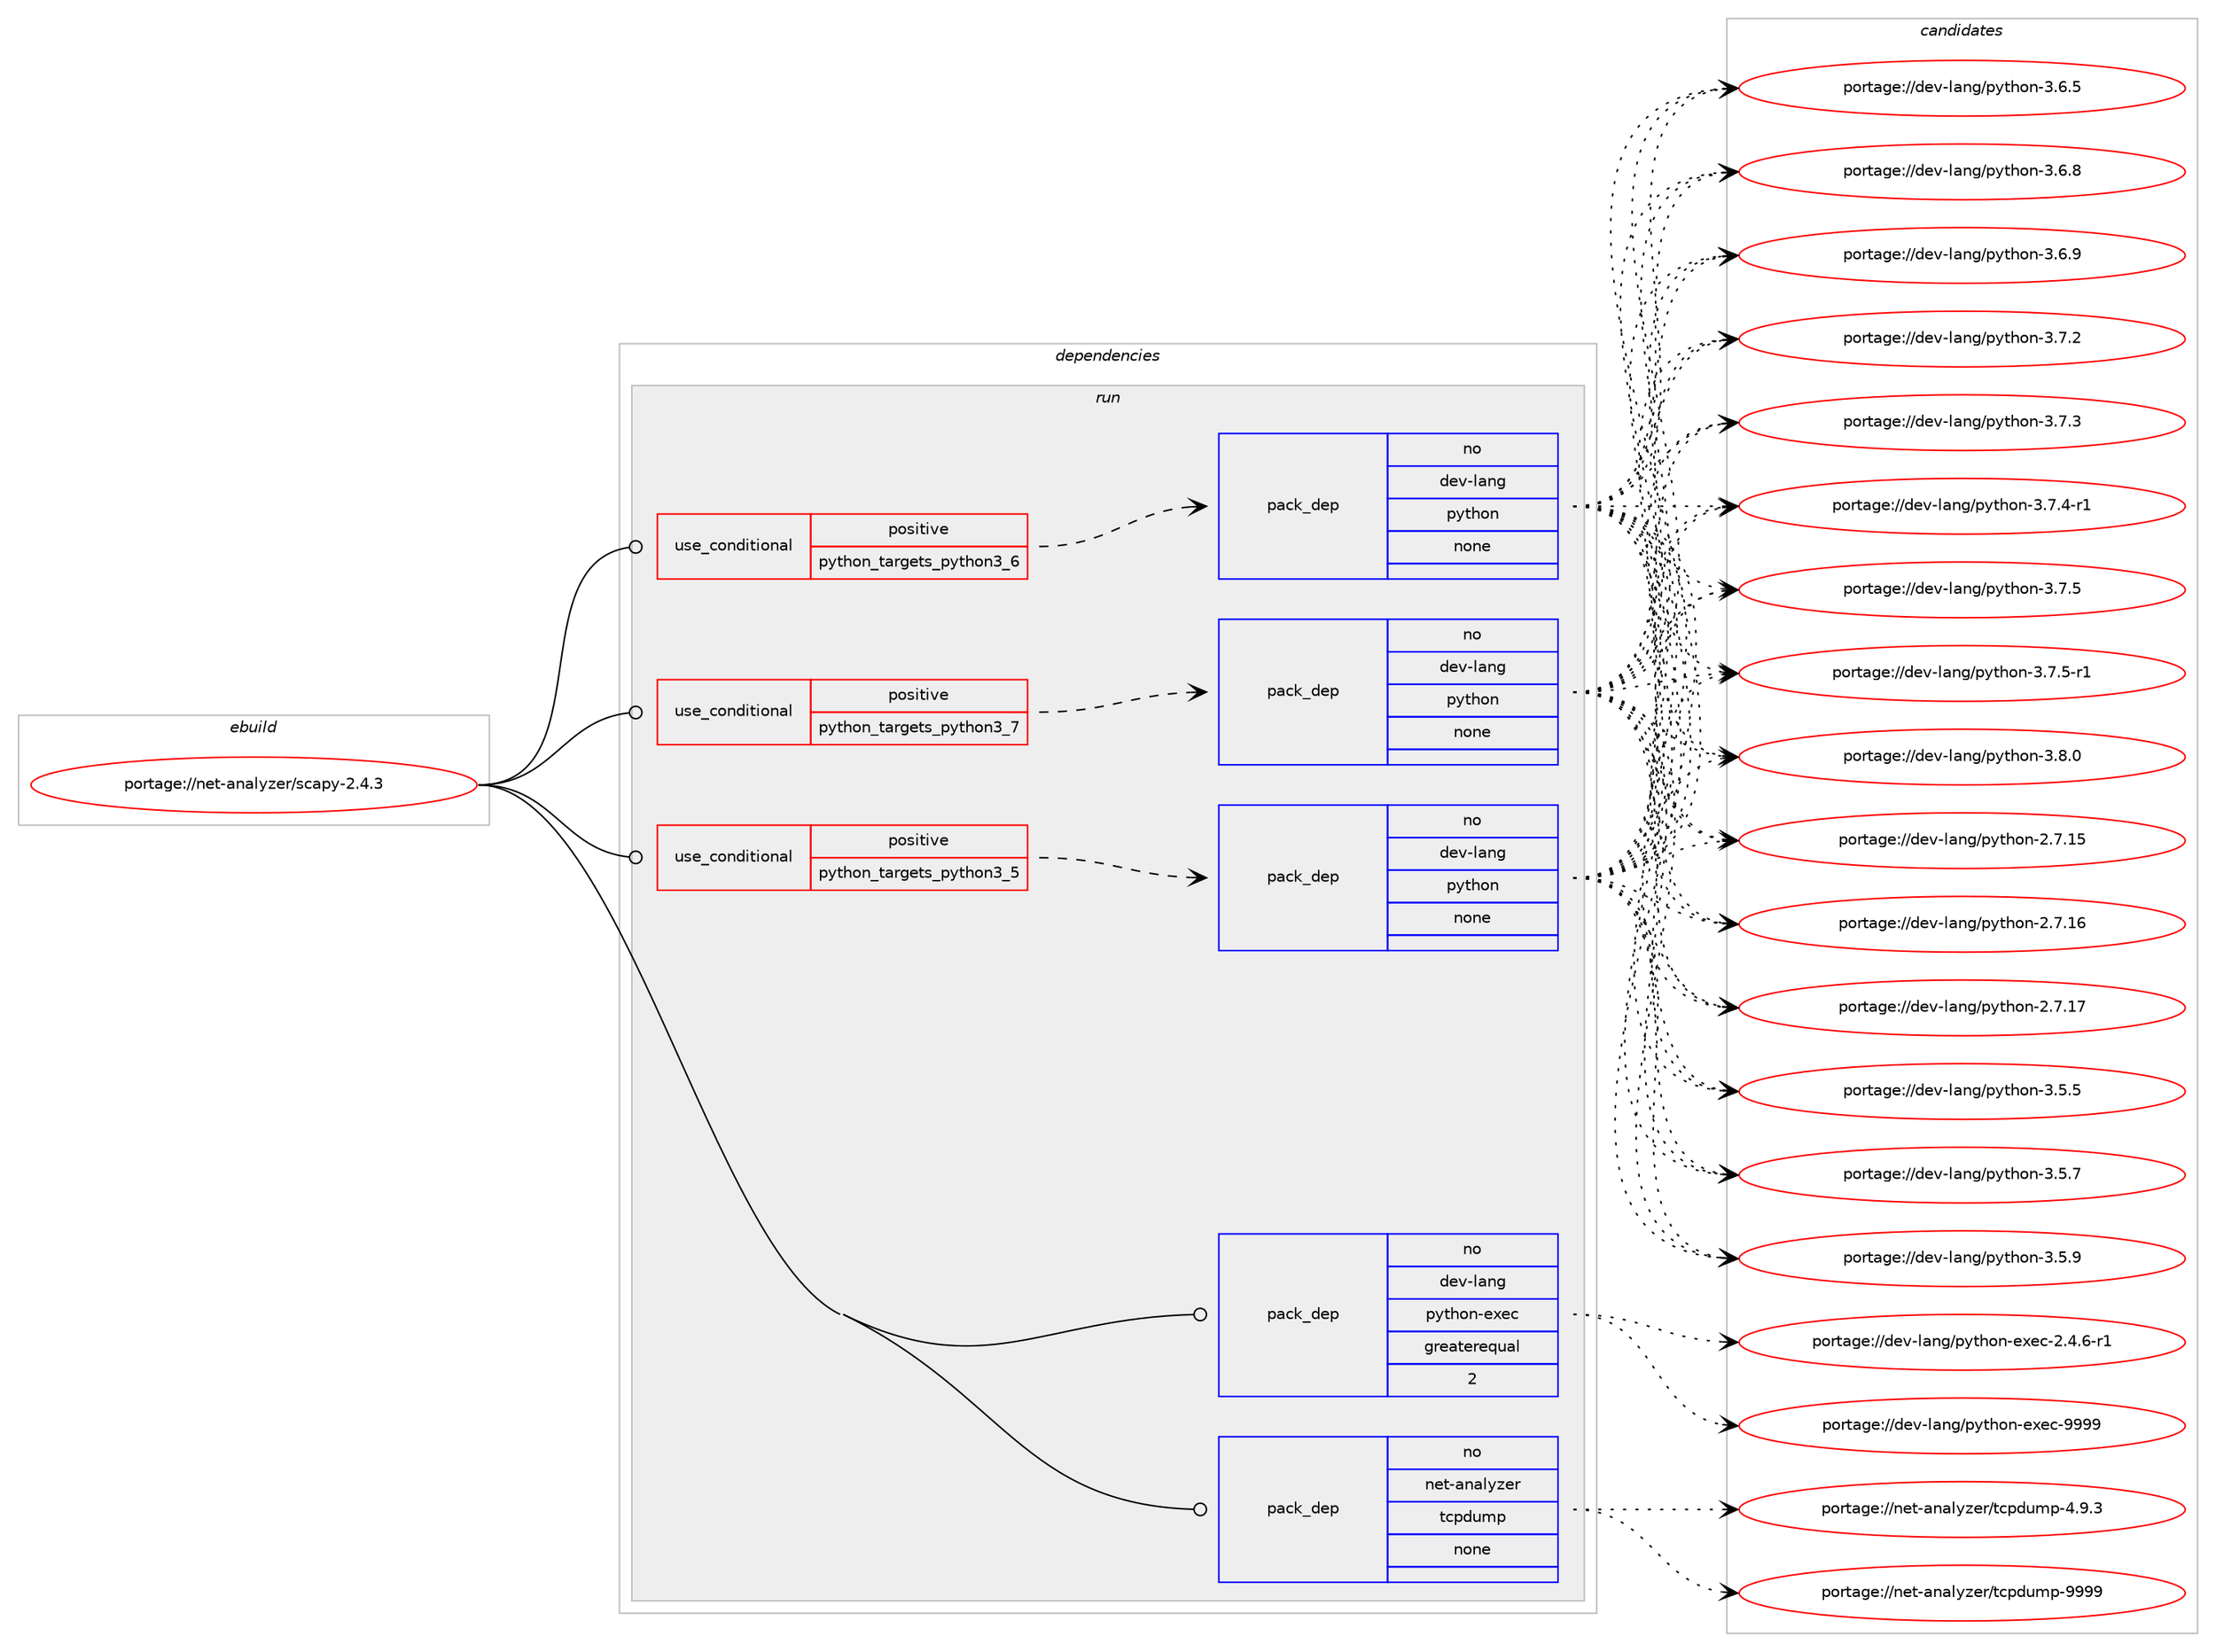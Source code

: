 digraph prolog {

# *************
# Graph options
# *************

newrank=true;
concentrate=true;
compound=true;
graph [rankdir=LR,fontname=Helvetica,fontsize=10,ranksep=1.5];#, ranksep=2.5, nodesep=0.2];
edge  [arrowhead=vee];
node  [fontname=Helvetica,fontsize=10];

# **********
# The ebuild
# **********

subgraph cluster_leftcol {
color=gray;
rank=same;
label=<<i>ebuild</i>>;
id [label="portage://net-analyzer/scapy-2.4.3", color=red, width=4, href="../net-analyzer/scapy-2.4.3.svg"];
}

# ****************
# The dependencies
# ****************

subgraph cluster_midcol {
color=gray;
label=<<i>dependencies</i>>;
subgraph cluster_compile {
fillcolor="#eeeeee";
style=filled;
label=<<i>compile</i>>;
}
subgraph cluster_compileandrun {
fillcolor="#eeeeee";
style=filled;
label=<<i>compile and run</i>>;
}
subgraph cluster_run {
fillcolor="#eeeeee";
style=filled;
label=<<i>run</i>>;
subgraph cond86901 {
dependency348568 [label=<<TABLE BORDER="0" CELLBORDER="1" CELLSPACING="0" CELLPADDING="4"><TR><TD ROWSPAN="3" CELLPADDING="10">use_conditional</TD></TR><TR><TD>positive</TD></TR><TR><TD>python_targets_python3_5</TD></TR></TABLE>>, shape=none, color=red];
subgraph pack255925 {
dependency348569 [label=<<TABLE BORDER="0" CELLBORDER="1" CELLSPACING="0" CELLPADDING="4" WIDTH="220"><TR><TD ROWSPAN="6" CELLPADDING="30">pack_dep</TD></TR><TR><TD WIDTH="110">no</TD></TR><TR><TD>dev-lang</TD></TR><TR><TD>python</TD></TR><TR><TD>none</TD></TR><TR><TD></TD></TR></TABLE>>, shape=none, color=blue];
}
dependency348568:e -> dependency348569:w [weight=20,style="dashed",arrowhead="vee"];
}
id:e -> dependency348568:w [weight=20,style="solid",arrowhead="odot"];
subgraph cond86902 {
dependency348570 [label=<<TABLE BORDER="0" CELLBORDER="1" CELLSPACING="0" CELLPADDING="4"><TR><TD ROWSPAN="3" CELLPADDING="10">use_conditional</TD></TR><TR><TD>positive</TD></TR><TR><TD>python_targets_python3_6</TD></TR></TABLE>>, shape=none, color=red];
subgraph pack255926 {
dependency348571 [label=<<TABLE BORDER="0" CELLBORDER="1" CELLSPACING="0" CELLPADDING="4" WIDTH="220"><TR><TD ROWSPAN="6" CELLPADDING="30">pack_dep</TD></TR><TR><TD WIDTH="110">no</TD></TR><TR><TD>dev-lang</TD></TR><TR><TD>python</TD></TR><TR><TD>none</TD></TR><TR><TD></TD></TR></TABLE>>, shape=none, color=blue];
}
dependency348570:e -> dependency348571:w [weight=20,style="dashed",arrowhead="vee"];
}
id:e -> dependency348570:w [weight=20,style="solid",arrowhead="odot"];
subgraph cond86903 {
dependency348572 [label=<<TABLE BORDER="0" CELLBORDER="1" CELLSPACING="0" CELLPADDING="4"><TR><TD ROWSPAN="3" CELLPADDING="10">use_conditional</TD></TR><TR><TD>positive</TD></TR><TR><TD>python_targets_python3_7</TD></TR></TABLE>>, shape=none, color=red];
subgraph pack255927 {
dependency348573 [label=<<TABLE BORDER="0" CELLBORDER="1" CELLSPACING="0" CELLPADDING="4" WIDTH="220"><TR><TD ROWSPAN="6" CELLPADDING="30">pack_dep</TD></TR><TR><TD WIDTH="110">no</TD></TR><TR><TD>dev-lang</TD></TR><TR><TD>python</TD></TR><TR><TD>none</TD></TR><TR><TD></TD></TR></TABLE>>, shape=none, color=blue];
}
dependency348572:e -> dependency348573:w [weight=20,style="dashed",arrowhead="vee"];
}
id:e -> dependency348572:w [weight=20,style="solid",arrowhead="odot"];
subgraph pack255928 {
dependency348574 [label=<<TABLE BORDER="0" CELLBORDER="1" CELLSPACING="0" CELLPADDING="4" WIDTH="220"><TR><TD ROWSPAN="6" CELLPADDING="30">pack_dep</TD></TR><TR><TD WIDTH="110">no</TD></TR><TR><TD>dev-lang</TD></TR><TR><TD>python-exec</TD></TR><TR><TD>greaterequal</TD></TR><TR><TD>2</TD></TR></TABLE>>, shape=none, color=blue];
}
id:e -> dependency348574:w [weight=20,style="solid",arrowhead="odot"];
subgraph pack255929 {
dependency348575 [label=<<TABLE BORDER="0" CELLBORDER="1" CELLSPACING="0" CELLPADDING="4" WIDTH="220"><TR><TD ROWSPAN="6" CELLPADDING="30">pack_dep</TD></TR><TR><TD WIDTH="110">no</TD></TR><TR><TD>net-analyzer</TD></TR><TR><TD>tcpdump</TD></TR><TR><TD>none</TD></TR><TR><TD></TD></TR></TABLE>>, shape=none, color=blue];
}
id:e -> dependency348575:w [weight=20,style="solid",arrowhead="odot"];
}
}

# **************
# The candidates
# **************

subgraph cluster_choices {
rank=same;
color=gray;
label=<<i>candidates</i>>;

subgraph choice255925 {
color=black;
nodesep=1;
choiceportage10010111845108971101034711212111610411111045504655464953 [label="portage://dev-lang/python-2.7.15", color=red, width=4,href="../dev-lang/python-2.7.15.svg"];
choiceportage10010111845108971101034711212111610411111045504655464954 [label="portage://dev-lang/python-2.7.16", color=red, width=4,href="../dev-lang/python-2.7.16.svg"];
choiceportage10010111845108971101034711212111610411111045504655464955 [label="portage://dev-lang/python-2.7.17", color=red, width=4,href="../dev-lang/python-2.7.17.svg"];
choiceportage100101118451089711010347112121116104111110455146534653 [label="portage://dev-lang/python-3.5.5", color=red, width=4,href="../dev-lang/python-3.5.5.svg"];
choiceportage100101118451089711010347112121116104111110455146534655 [label="portage://dev-lang/python-3.5.7", color=red, width=4,href="../dev-lang/python-3.5.7.svg"];
choiceportage100101118451089711010347112121116104111110455146534657 [label="portage://dev-lang/python-3.5.9", color=red, width=4,href="../dev-lang/python-3.5.9.svg"];
choiceportage100101118451089711010347112121116104111110455146544653 [label="portage://dev-lang/python-3.6.5", color=red, width=4,href="../dev-lang/python-3.6.5.svg"];
choiceportage100101118451089711010347112121116104111110455146544656 [label="portage://dev-lang/python-3.6.8", color=red, width=4,href="../dev-lang/python-3.6.8.svg"];
choiceportage100101118451089711010347112121116104111110455146544657 [label="portage://dev-lang/python-3.6.9", color=red, width=4,href="../dev-lang/python-3.6.9.svg"];
choiceportage100101118451089711010347112121116104111110455146554650 [label="portage://dev-lang/python-3.7.2", color=red, width=4,href="../dev-lang/python-3.7.2.svg"];
choiceportage100101118451089711010347112121116104111110455146554651 [label="portage://dev-lang/python-3.7.3", color=red, width=4,href="../dev-lang/python-3.7.3.svg"];
choiceportage1001011184510897110103471121211161041111104551465546524511449 [label="portage://dev-lang/python-3.7.4-r1", color=red, width=4,href="../dev-lang/python-3.7.4-r1.svg"];
choiceportage100101118451089711010347112121116104111110455146554653 [label="portage://dev-lang/python-3.7.5", color=red, width=4,href="../dev-lang/python-3.7.5.svg"];
choiceportage1001011184510897110103471121211161041111104551465546534511449 [label="portage://dev-lang/python-3.7.5-r1", color=red, width=4,href="../dev-lang/python-3.7.5-r1.svg"];
choiceportage100101118451089711010347112121116104111110455146564648 [label="portage://dev-lang/python-3.8.0", color=red, width=4,href="../dev-lang/python-3.8.0.svg"];
dependency348569:e -> choiceportage10010111845108971101034711212111610411111045504655464953:w [style=dotted,weight="100"];
dependency348569:e -> choiceportage10010111845108971101034711212111610411111045504655464954:w [style=dotted,weight="100"];
dependency348569:e -> choiceportage10010111845108971101034711212111610411111045504655464955:w [style=dotted,weight="100"];
dependency348569:e -> choiceportage100101118451089711010347112121116104111110455146534653:w [style=dotted,weight="100"];
dependency348569:e -> choiceportage100101118451089711010347112121116104111110455146534655:w [style=dotted,weight="100"];
dependency348569:e -> choiceportage100101118451089711010347112121116104111110455146534657:w [style=dotted,weight="100"];
dependency348569:e -> choiceportage100101118451089711010347112121116104111110455146544653:w [style=dotted,weight="100"];
dependency348569:e -> choiceportage100101118451089711010347112121116104111110455146544656:w [style=dotted,weight="100"];
dependency348569:e -> choiceportage100101118451089711010347112121116104111110455146544657:w [style=dotted,weight="100"];
dependency348569:e -> choiceportage100101118451089711010347112121116104111110455146554650:w [style=dotted,weight="100"];
dependency348569:e -> choiceportage100101118451089711010347112121116104111110455146554651:w [style=dotted,weight="100"];
dependency348569:e -> choiceportage1001011184510897110103471121211161041111104551465546524511449:w [style=dotted,weight="100"];
dependency348569:e -> choiceportage100101118451089711010347112121116104111110455146554653:w [style=dotted,weight="100"];
dependency348569:e -> choiceportage1001011184510897110103471121211161041111104551465546534511449:w [style=dotted,weight="100"];
dependency348569:e -> choiceportage100101118451089711010347112121116104111110455146564648:w [style=dotted,weight="100"];
}
subgraph choice255926 {
color=black;
nodesep=1;
choiceportage10010111845108971101034711212111610411111045504655464953 [label="portage://dev-lang/python-2.7.15", color=red, width=4,href="../dev-lang/python-2.7.15.svg"];
choiceportage10010111845108971101034711212111610411111045504655464954 [label="portage://dev-lang/python-2.7.16", color=red, width=4,href="../dev-lang/python-2.7.16.svg"];
choiceportage10010111845108971101034711212111610411111045504655464955 [label="portage://dev-lang/python-2.7.17", color=red, width=4,href="../dev-lang/python-2.7.17.svg"];
choiceportage100101118451089711010347112121116104111110455146534653 [label="portage://dev-lang/python-3.5.5", color=red, width=4,href="../dev-lang/python-3.5.5.svg"];
choiceportage100101118451089711010347112121116104111110455146534655 [label="portage://dev-lang/python-3.5.7", color=red, width=4,href="../dev-lang/python-3.5.7.svg"];
choiceportage100101118451089711010347112121116104111110455146534657 [label="portage://dev-lang/python-3.5.9", color=red, width=4,href="../dev-lang/python-3.5.9.svg"];
choiceportage100101118451089711010347112121116104111110455146544653 [label="portage://dev-lang/python-3.6.5", color=red, width=4,href="../dev-lang/python-3.6.5.svg"];
choiceportage100101118451089711010347112121116104111110455146544656 [label="portage://dev-lang/python-3.6.8", color=red, width=4,href="../dev-lang/python-3.6.8.svg"];
choiceportage100101118451089711010347112121116104111110455146544657 [label="portage://dev-lang/python-3.6.9", color=red, width=4,href="../dev-lang/python-3.6.9.svg"];
choiceportage100101118451089711010347112121116104111110455146554650 [label="portage://dev-lang/python-3.7.2", color=red, width=4,href="../dev-lang/python-3.7.2.svg"];
choiceportage100101118451089711010347112121116104111110455146554651 [label="portage://dev-lang/python-3.7.3", color=red, width=4,href="../dev-lang/python-3.7.3.svg"];
choiceportage1001011184510897110103471121211161041111104551465546524511449 [label="portage://dev-lang/python-3.7.4-r1", color=red, width=4,href="../dev-lang/python-3.7.4-r1.svg"];
choiceportage100101118451089711010347112121116104111110455146554653 [label="portage://dev-lang/python-3.7.5", color=red, width=4,href="../dev-lang/python-3.7.5.svg"];
choiceportage1001011184510897110103471121211161041111104551465546534511449 [label="portage://dev-lang/python-3.7.5-r1", color=red, width=4,href="../dev-lang/python-3.7.5-r1.svg"];
choiceportage100101118451089711010347112121116104111110455146564648 [label="portage://dev-lang/python-3.8.0", color=red, width=4,href="../dev-lang/python-3.8.0.svg"];
dependency348571:e -> choiceportage10010111845108971101034711212111610411111045504655464953:w [style=dotted,weight="100"];
dependency348571:e -> choiceportage10010111845108971101034711212111610411111045504655464954:w [style=dotted,weight="100"];
dependency348571:e -> choiceportage10010111845108971101034711212111610411111045504655464955:w [style=dotted,weight="100"];
dependency348571:e -> choiceportage100101118451089711010347112121116104111110455146534653:w [style=dotted,weight="100"];
dependency348571:e -> choiceportage100101118451089711010347112121116104111110455146534655:w [style=dotted,weight="100"];
dependency348571:e -> choiceportage100101118451089711010347112121116104111110455146534657:w [style=dotted,weight="100"];
dependency348571:e -> choiceportage100101118451089711010347112121116104111110455146544653:w [style=dotted,weight="100"];
dependency348571:e -> choiceportage100101118451089711010347112121116104111110455146544656:w [style=dotted,weight="100"];
dependency348571:e -> choiceportage100101118451089711010347112121116104111110455146544657:w [style=dotted,weight="100"];
dependency348571:e -> choiceportage100101118451089711010347112121116104111110455146554650:w [style=dotted,weight="100"];
dependency348571:e -> choiceportage100101118451089711010347112121116104111110455146554651:w [style=dotted,weight="100"];
dependency348571:e -> choiceportage1001011184510897110103471121211161041111104551465546524511449:w [style=dotted,weight="100"];
dependency348571:e -> choiceportage100101118451089711010347112121116104111110455146554653:w [style=dotted,weight="100"];
dependency348571:e -> choiceportage1001011184510897110103471121211161041111104551465546534511449:w [style=dotted,weight="100"];
dependency348571:e -> choiceportage100101118451089711010347112121116104111110455146564648:w [style=dotted,weight="100"];
}
subgraph choice255927 {
color=black;
nodesep=1;
choiceportage10010111845108971101034711212111610411111045504655464953 [label="portage://dev-lang/python-2.7.15", color=red, width=4,href="../dev-lang/python-2.7.15.svg"];
choiceportage10010111845108971101034711212111610411111045504655464954 [label="portage://dev-lang/python-2.7.16", color=red, width=4,href="../dev-lang/python-2.7.16.svg"];
choiceportage10010111845108971101034711212111610411111045504655464955 [label="portage://dev-lang/python-2.7.17", color=red, width=4,href="../dev-lang/python-2.7.17.svg"];
choiceportage100101118451089711010347112121116104111110455146534653 [label="portage://dev-lang/python-3.5.5", color=red, width=4,href="../dev-lang/python-3.5.5.svg"];
choiceportage100101118451089711010347112121116104111110455146534655 [label="portage://dev-lang/python-3.5.7", color=red, width=4,href="../dev-lang/python-3.5.7.svg"];
choiceportage100101118451089711010347112121116104111110455146534657 [label="portage://dev-lang/python-3.5.9", color=red, width=4,href="../dev-lang/python-3.5.9.svg"];
choiceportage100101118451089711010347112121116104111110455146544653 [label="portage://dev-lang/python-3.6.5", color=red, width=4,href="../dev-lang/python-3.6.5.svg"];
choiceportage100101118451089711010347112121116104111110455146544656 [label="portage://dev-lang/python-3.6.8", color=red, width=4,href="../dev-lang/python-3.6.8.svg"];
choiceportage100101118451089711010347112121116104111110455146544657 [label="portage://dev-lang/python-3.6.9", color=red, width=4,href="../dev-lang/python-3.6.9.svg"];
choiceportage100101118451089711010347112121116104111110455146554650 [label="portage://dev-lang/python-3.7.2", color=red, width=4,href="../dev-lang/python-3.7.2.svg"];
choiceportage100101118451089711010347112121116104111110455146554651 [label="portage://dev-lang/python-3.7.3", color=red, width=4,href="../dev-lang/python-3.7.3.svg"];
choiceportage1001011184510897110103471121211161041111104551465546524511449 [label="portage://dev-lang/python-3.7.4-r1", color=red, width=4,href="../dev-lang/python-3.7.4-r1.svg"];
choiceportage100101118451089711010347112121116104111110455146554653 [label="portage://dev-lang/python-3.7.5", color=red, width=4,href="../dev-lang/python-3.7.5.svg"];
choiceportage1001011184510897110103471121211161041111104551465546534511449 [label="portage://dev-lang/python-3.7.5-r1", color=red, width=4,href="../dev-lang/python-3.7.5-r1.svg"];
choiceportage100101118451089711010347112121116104111110455146564648 [label="portage://dev-lang/python-3.8.0", color=red, width=4,href="../dev-lang/python-3.8.0.svg"];
dependency348573:e -> choiceportage10010111845108971101034711212111610411111045504655464953:w [style=dotted,weight="100"];
dependency348573:e -> choiceportage10010111845108971101034711212111610411111045504655464954:w [style=dotted,weight="100"];
dependency348573:e -> choiceportage10010111845108971101034711212111610411111045504655464955:w [style=dotted,weight="100"];
dependency348573:e -> choiceportage100101118451089711010347112121116104111110455146534653:w [style=dotted,weight="100"];
dependency348573:e -> choiceportage100101118451089711010347112121116104111110455146534655:w [style=dotted,weight="100"];
dependency348573:e -> choiceportage100101118451089711010347112121116104111110455146534657:w [style=dotted,weight="100"];
dependency348573:e -> choiceportage100101118451089711010347112121116104111110455146544653:w [style=dotted,weight="100"];
dependency348573:e -> choiceportage100101118451089711010347112121116104111110455146544656:w [style=dotted,weight="100"];
dependency348573:e -> choiceportage100101118451089711010347112121116104111110455146544657:w [style=dotted,weight="100"];
dependency348573:e -> choiceportage100101118451089711010347112121116104111110455146554650:w [style=dotted,weight="100"];
dependency348573:e -> choiceportage100101118451089711010347112121116104111110455146554651:w [style=dotted,weight="100"];
dependency348573:e -> choiceportage1001011184510897110103471121211161041111104551465546524511449:w [style=dotted,weight="100"];
dependency348573:e -> choiceportage100101118451089711010347112121116104111110455146554653:w [style=dotted,weight="100"];
dependency348573:e -> choiceportage1001011184510897110103471121211161041111104551465546534511449:w [style=dotted,weight="100"];
dependency348573:e -> choiceportage100101118451089711010347112121116104111110455146564648:w [style=dotted,weight="100"];
}
subgraph choice255928 {
color=black;
nodesep=1;
choiceportage10010111845108971101034711212111610411111045101120101994550465246544511449 [label="portage://dev-lang/python-exec-2.4.6-r1", color=red, width=4,href="../dev-lang/python-exec-2.4.6-r1.svg"];
choiceportage10010111845108971101034711212111610411111045101120101994557575757 [label="portage://dev-lang/python-exec-9999", color=red, width=4,href="../dev-lang/python-exec-9999.svg"];
dependency348574:e -> choiceportage10010111845108971101034711212111610411111045101120101994550465246544511449:w [style=dotted,weight="100"];
dependency348574:e -> choiceportage10010111845108971101034711212111610411111045101120101994557575757:w [style=dotted,weight="100"];
}
subgraph choice255929 {
color=black;
nodesep=1;
choiceportage1101011164597110971081211221011144711699112100117109112455246574651 [label="portage://net-analyzer/tcpdump-4.9.3", color=red, width=4,href="../net-analyzer/tcpdump-4.9.3.svg"];
choiceportage11010111645971109710812112210111447116991121001171091124557575757 [label="portage://net-analyzer/tcpdump-9999", color=red, width=4,href="../net-analyzer/tcpdump-9999.svg"];
dependency348575:e -> choiceportage1101011164597110971081211221011144711699112100117109112455246574651:w [style=dotted,weight="100"];
dependency348575:e -> choiceportage11010111645971109710812112210111447116991121001171091124557575757:w [style=dotted,weight="100"];
}
}

}
